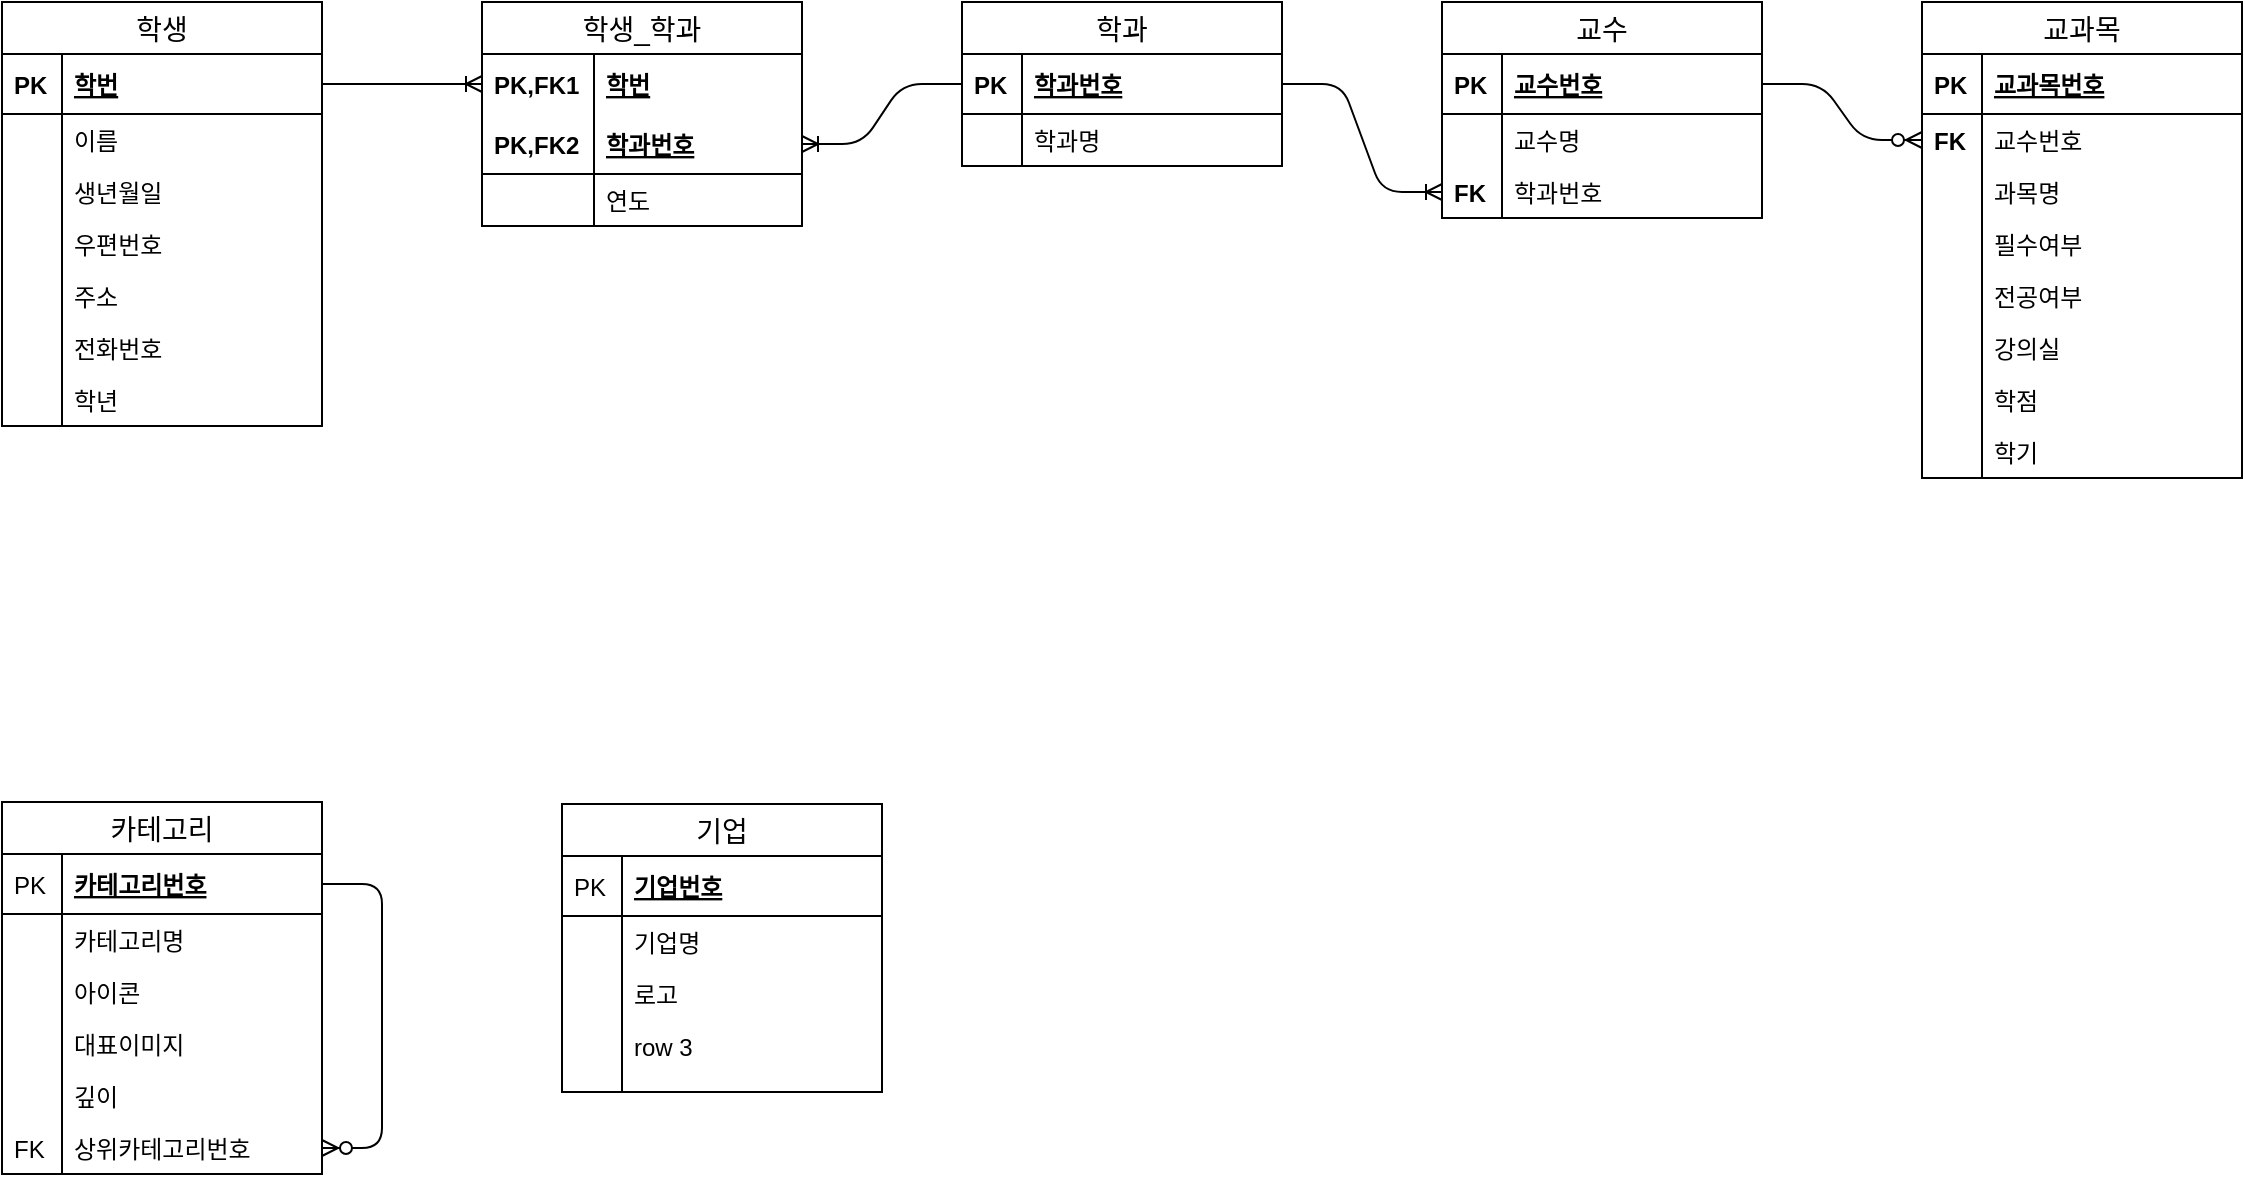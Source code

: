 <mxfile version="12.9.12" type="device"><diagram id="67msY8L__3qkTbniknQO" name="페이지-1"><mxGraphModel dx="1422" dy="846" grid="1" gridSize="10" guides="1" tooltips="1" connect="1" arrows="1" fold="1" page="1" pageScale="1" pageWidth="827" pageHeight="1169" math="0" shadow="0"><root><mxCell id="0"/><mxCell id="1" parent="0"/><mxCell id="elyZxw_b4_YgkKWD8etE-1" value="학생" style="swimlane;fontStyle=0;childLayout=stackLayout;horizontal=1;startSize=26;horizontalStack=0;resizeParent=1;resizeParentMax=0;resizeLast=0;collapsible=1;marginBottom=0;align=center;fontSize=14;" vertex="1" parent="1"><mxGeometry x="40" y="40" width="160" height="212" as="geometry"/></mxCell><mxCell id="elyZxw_b4_YgkKWD8etE-2" value="학번" style="shape=partialRectangle;top=0;left=0;right=0;bottom=1;align=left;verticalAlign=middle;fillColor=none;spacingLeft=34;spacingRight=4;overflow=hidden;rotatable=0;points=[[0,0.5],[1,0.5]];portConstraint=eastwest;dropTarget=0;fontStyle=5;fontSize=12;" vertex="1" parent="elyZxw_b4_YgkKWD8etE-1"><mxGeometry y="26" width="160" height="30" as="geometry"/></mxCell><mxCell id="elyZxw_b4_YgkKWD8etE-3" value="PK" style="shape=partialRectangle;top=0;left=0;bottom=0;fillColor=none;align=left;verticalAlign=middle;spacingLeft=4;spacingRight=4;overflow=hidden;rotatable=0;points=[];portConstraint=eastwest;part=1;fontSize=12;fontStyle=1" vertex="1" connectable="0" parent="elyZxw_b4_YgkKWD8etE-2"><mxGeometry width="30" height="30" as="geometry"/></mxCell><mxCell id="elyZxw_b4_YgkKWD8etE-4" value="이름" style="shape=partialRectangle;top=0;left=0;right=0;bottom=0;align=left;verticalAlign=top;fillColor=none;spacingLeft=34;spacingRight=4;overflow=hidden;rotatable=0;points=[[0,0.5],[1,0.5]];portConstraint=eastwest;dropTarget=0;fontSize=12;" vertex="1" parent="elyZxw_b4_YgkKWD8etE-1"><mxGeometry y="56" width="160" height="26" as="geometry"/></mxCell><mxCell id="elyZxw_b4_YgkKWD8etE-5" value="" style="shape=partialRectangle;top=0;left=0;bottom=0;fillColor=none;align=left;verticalAlign=top;spacingLeft=4;spacingRight=4;overflow=hidden;rotatable=0;points=[];portConstraint=eastwest;part=1;fontSize=12;" vertex="1" connectable="0" parent="elyZxw_b4_YgkKWD8etE-4"><mxGeometry width="30" height="26" as="geometry"/></mxCell><mxCell id="elyZxw_b4_YgkKWD8etE-6" value="생년월일" style="shape=partialRectangle;top=0;left=0;right=0;bottom=0;align=left;verticalAlign=top;fillColor=none;spacingLeft=34;spacingRight=4;overflow=hidden;rotatable=0;points=[[0,0.5],[1,0.5]];portConstraint=eastwest;dropTarget=0;fontSize=12;" vertex="1" parent="elyZxw_b4_YgkKWD8etE-1"><mxGeometry y="82" width="160" height="26" as="geometry"/></mxCell><mxCell id="elyZxw_b4_YgkKWD8etE-7" value="" style="shape=partialRectangle;top=0;left=0;bottom=0;fillColor=none;align=left;verticalAlign=top;spacingLeft=4;spacingRight=4;overflow=hidden;rotatable=0;points=[];portConstraint=eastwest;part=1;fontSize=12;" vertex="1" connectable="0" parent="elyZxw_b4_YgkKWD8etE-6"><mxGeometry width="30" height="26" as="geometry"/></mxCell><mxCell id="elyZxw_b4_YgkKWD8etE-8" value="우편번호" style="shape=partialRectangle;top=0;left=0;right=0;bottom=0;align=left;verticalAlign=top;fillColor=none;spacingLeft=34;spacingRight=4;overflow=hidden;rotatable=0;points=[[0,0.5],[1,0.5]];portConstraint=eastwest;dropTarget=0;fontSize=12;" vertex="1" parent="elyZxw_b4_YgkKWD8etE-1"><mxGeometry y="108" width="160" height="26" as="geometry"/></mxCell><mxCell id="elyZxw_b4_YgkKWD8etE-9" value="" style="shape=partialRectangle;top=0;left=0;bottom=0;fillColor=none;align=left;verticalAlign=top;spacingLeft=4;spacingRight=4;overflow=hidden;rotatable=0;points=[];portConstraint=eastwest;part=1;fontSize=12;" vertex="1" connectable="0" parent="elyZxw_b4_YgkKWD8etE-8"><mxGeometry width="30" height="26" as="geometry"/></mxCell><mxCell id="elyZxw_b4_YgkKWD8etE-12" value="주소" style="shape=partialRectangle;top=0;left=0;right=0;bottom=0;align=left;verticalAlign=top;fillColor=none;spacingLeft=34;spacingRight=4;overflow=hidden;rotatable=0;points=[[0,0.5],[1,0.5]];portConstraint=eastwest;dropTarget=0;fontSize=12;" vertex="1" parent="elyZxw_b4_YgkKWD8etE-1"><mxGeometry y="134" width="160" height="26" as="geometry"/></mxCell><mxCell id="elyZxw_b4_YgkKWD8etE-13" value="" style="shape=partialRectangle;top=0;left=0;bottom=0;fillColor=none;align=left;verticalAlign=top;spacingLeft=4;spacingRight=4;overflow=hidden;rotatable=0;points=[];portConstraint=eastwest;part=1;fontSize=12;" vertex="1" connectable="0" parent="elyZxw_b4_YgkKWD8etE-12"><mxGeometry width="30" height="26" as="geometry"/></mxCell><mxCell id="elyZxw_b4_YgkKWD8etE-14" value="전화번호" style="shape=partialRectangle;top=0;left=0;right=0;bottom=0;align=left;verticalAlign=top;fillColor=none;spacingLeft=34;spacingRight=4;overflow=hidden;rotatable=0;points=[[0,0.5],[1,0.5]];portConstraint=eastwest;dropTarget=0;fontSize=12;" vertex="1" parent="elyZxw_b4_YgkKWD8etE-1"><mxGeometry y="160" width="160" height="26" as="geometry"/></mxCell><mxCell id="elyZxw_b4_YgkKWD8etE-15" value="" style="shape=partialRectangle;top=0;left=0;bottom=0;fillColor=none;align=left;verticalAlign=top;spacingLeft=4;spacingRight=4;overflow=hidden;rotatable=0;points=[];portConstraint=eastwest;part=1;fontSize=12;" vertex="1" connectable="0" parent="elyZxw_b4_YgkKWD8etE-14"><mxGeometry width="30" height="26" as="geometry"/></mxCell><mxCell id="elyZxw_b4_YgkKWD8etE-16" value="학년" style="shape=partialRectangle;top=0;left=0;right=0;bottom=0;align=left;verticalAlign=top;fillColor=none;spacingLeft=34;spacingRight=4;overflow=hidden;rotatable=0;points=[[0,0.5],[1,0.5]];portConstraint=eastwest;dropTarget=0;fontSize=12;" vertex="1" parent="elyZxw_b4_YgkKWD8etE-1"><mxGeometry y="186" width="160" height="26" as="geometry"/></mxCell><mxCell id="elyZxw_b4_YgkKWD8etE-17" value="" style="shape=partialRectangle;top=0;left=0;bottom=0;fillColor=none;align=left;verticalAlign=top;spacingLeft=4;spacingRight=4;overflow=hidden;rotatable=0;points=[];portConstraint=eastwest;part=1;fontSize=12;" vertex="1" connectable="0" parent="elyZxw_b4_YgkKWD8etE-16"><mxGeometry width="30" height="26" as="geometry"/></mxCell><mxCell id="elyZxw_b4_YgkKWD8etE-25" value="" style="edgeStyle=entityRelationEdgeStyle;fontSize=12;html=1;endArrow=ERoneToMany;entryX=0;entryY=0.5;entryDx=0;entryDy=0;" edge="1" parent="1" source="elyZxw_b4_YgkKWD8etE-2" target="elyZxw_b4_YgkKWD8etE-19"><mxGeometry width="100" height="100" relative="1" as="geometry"><mxPoint x="200" y="80" as="sourcePoint"/><mxPoint x="300" y="-20" as="targetPoint"/></mxGeometry></mxCell><mxCell id="elyZxw_b4_YgkKWD8etE-26" value="학과" style="swimlane;fontStyle=0;childLayout=stackLayout;horizontal=1;startSize=26;horizontalStack=0;resizeParent=1;resizeParentMax=0;resizeLast=0;collapsible=1;marginBottom=0;align=center;fontSize=14;" vertex="1" parent="1"><mxGeometry x="520" y="40" width="160" height="82" as="geometry"/></mxCell><mxCell id="elyZxw_b4_YgkKWD8etE-27" value="학과번호" style="shape=partialRectangle;top=0;left=0;right=0;bottom=1;align=left;verticalAlign=middle;fillColor=none;spacingLeft=34;spacingRight=4;overflow=hidden;rotatable=0;points=[[0,0.5],[1,0.5]];portConstraint=eastwest;dropTarget=0;fontStyle=5;fontSize=12;" vertex="1" parent="elyZxw_b4_YgkKWD8etE-26"><mxGeometry y="26" width="160" height="30" as="geometry"/></mxCell><mxCell id="elyZxw_b4_YgkKWD8etE-28" value="PK" style="shape=partialRectangle;top=0;left=0;bottom=0;fillColor=none;align=left;verticalAlign=middle;spacingLeft=4;spacingRight=4;overflow=hidden;rotatable=0;points=[];portConstraint=eastwest;part=1;fontSize=12;fontStyle=1" vertex="1" connectable="0" parent="elyZxw_b4_YgkKWD8etE-27"><mxGeometry width="30" height="30" as="geometry"/></mxCell><mxCell id="elyZxw_b4_YgkKWD8etE-29" value="학과명" style="shape=partialRectangle;top=0;left=0;right=0;bottom=0;align=left;verticalAlign=top;fillColor=none;spacingLeft=34;spacingRight=4;overflow=hidden;rotatable=0;points=[[0,0.5],[1,0.5]];portConstraint=eastwest;dropTarget=0;fontSize=12;" vertex="1" parent="elyZxw_b4_YgkKWD8etE-26"><mxGeometry y="56" width="160" height="26" as="geometry"/></mxCell><mxCell id="elyZxw_b4_YgkKWD8etE-30" value="" style="shape=partialRectangle;top=0;left=0;bottom=0;fillColor=none;align=left;verticalAlign=top;spacingLeft=4;spacingRight=4;overflow=hidden;rotatable=0;points=[];portConstraint=eastwest;part=1;fontSize=12;" vertex="1" connectable="0" parent="elyZxw_b4_YgkKWD8etE-29"><mxGeometry width="30" height="26" as="geometry"/></mxCell><mxCell id="elyZxw_b4_YgkKWD8etE-37" value="" style="edgeStyle=entityRelationEdgeStyle;fontSize=12;html=1;endArrow=none;endFill=0;startArrow=ERoneToMany;startFill=0;" edge="1" parent="1" source="elyZxw_b4_YgkKWD8etE-21" target="elyZxw_b4_YgkKWD8etE-27"><mxGeometry width="100" height="100" relative="1" as="geometry"><mxPoint x="440" y="110" as="sourcePoint"/><mxPoint x="540" y="10" as="targetPoint"/></mxGeometry></mxCell><mxCell id="elyZxw_b4_YgkKWD8etE-38" value="교수" style="swimlane;fontStyle=0;childLayout=stackLayout;horizontal=1;startSize=26;horizontalStack=0;resizeParent=1;resizeParentMax=0;resizeLast=0;collapsible=1;marginBottom=0;align=center;fontSize=14;" vertex="1" parent="1"><mxGeometry x="760" y="40" width="160" height="108" as="geometry"/></mxCell><mxCell id="elyZxw_b4_YgkKWD8etE-39" value="교수번호" style="shape=partialRectangle;top=0;left=0;right=0;bottom=1;align=left;verticalAlign=middle;fillColor=none;spacingLeft=34;spacingRight=4;overflow=hidden;rotatable=0;points=[[0,0.5],[1,0.5]];portConstraint=eastwest;dropTarget=0;fontStyle=5;fontSize=12;" vertex="1" parent="elyZxw_b4_YgkKWD8etE-38"><mxGeometry y="26" width="160" height="30" as="geometry"/></mxCell><mxCell id="elyZxw_b4_YgkKWD8etE-40" value="PK" style="shape=partialRectangle;top=0;left=0;bottom=0;fillColor=none;align=left;verticalAlign=middle;spacingLeft=4;spacingRight=4;overflow=hidden;rotatable=0;points=[];portConstraint=eastwest;part=1;fontSize=12;fontStyle=1" vertex="1" connectable="0" parent="elyZxw_b4_YgkKWD8etE-39"><mxGeometry width="30" height="30" as="geometry"/></mxCell><mxCell id="elyZxw_b4_YgkKWD8etE-41" value="교수명" style="shape=partialRectangle;top=0;left=0;right=0;bottom=0;align=left;verticalAlign=top;fillColor=none;spacingLeft=34;spacingRight=4;overflow=hidden;rotatable=0;points=[[0,0.5],[1,0.5]];portConstraint=eastwest;dropTarget=0;fontSize=12;" vertex="1" parent="elyZxw_b4_YgkKWD8etE-38"><mxGeometry y="56" width="160" height="26" as="geometry"/></mxCell><mxCell id="elyZxw_b4_YgkKWD8etE-42" value="" style="shape=partialRectangle;top=0;left=0;bottom=0;fillColor=none;align=left;verticalAlign=top;spacingLeft=4;spacingRight=4;overflow=hidden;rotatable=0;points=[];portConstraint=eastwest;part=1;fontSize=12;" vertex="1" connectable="0" parent="elyZxw_b4_YgkKWD8etE-41"><mxGeometry width="30" height="26" as="geometry"/></mxCell><mxCell id="elyZxw_b4_YgkKWD8etE-49" value="학과번호" style="shape=partialRectangle;top=0;left=0;right=0;bottom=0;align=left;verticalAlign=top;fillColor=none;spacingLeft=34;spacingRight=4;overflow=hidden;rotatable=0;points=[[0,0.5],[1,0.5]];portConstraint=eastwest;dropTarget=0;fontSize=12;" vertex="1" parent="elyZxw_b4_YgkKWD8etE-38"><mxGeometry y="82" width="160" height="26" as="geometry"/></mxCell><mxCell id="elyZxw_b4_YgkKWD8etE-50" value="FK" style="shape=partialRectangle;top=0;left=0;bottom=0;fillColor=none;align=left;verticalAlign=top;spacingLeft=4;spacingRight=4;overflow=hidden;rotatable=0;points=[];portConstraint=eastwest;part=1;fontSize=12;fontStyle=1" vertex="1" connectable="0" parent="elyZxw_b4_YgkKWD8etE-49"><mxGeometry width="30" height="26" as="geometry"/></mxCell><mxCell id="elyZxw_b4_YgkKWD8etE-51" value="" style="edgeStyle=entityRelationEdgeStyle;fontSize=12;html=1;endArrow=ERoneToMany;" edge="1" parent="1" source="elyZxw_b4_YgkKWD8etE-27" target="elyZxw_b4_YgkKWD8etE-49"><mxGeometry width="100" height="100" relative="1" as="geometry"><mxPoint x="680" y="80" as="sourcePoint"/><mxPoint x="780" y="-20" as="targetPoint"/></mxGeometry></mxCell><mxCell id="elyZxw_b4_YgkKWD8etE-52" value="교과목" style="swimlane;fontStyle=0;childLayout=stackLayout;horizontal=1;startSize=26;horizontalStack=0;resizeParent=1;resizeParentMax=0;resizeLast=0;collapsible=1;marginBottom=0;align=center;fontSize=14;" vertex="1" parent="1"><mxGeometry x="1000" y="40" width="160" height="238" as="geometry"/></mxCell><mxCell id="elyZxw_b4_YgkKWD8etE-53" value="교과목번호" style="shape=partialRectangle;top=0;left=0;right=0;bottom=1;align=left;verticalAlign=middle;fillColor=none;spacingLeft=34;spacingRight=4;overflow=hidden;rotatable=0;points=[[0,0.5],[1,0.5]];portConstraint=eastwest;dropTarget=0;fontStyle=5;fontSize=12;" vertex="1" parent="elyZxw_b4_YgkKWD8etE-52"><mxGeometry y="26" width="160" height="30" as="geometry"/></mxCell><mxCell id="elyZxw_b4_YgkKWD8etE-54" value="PK" style="shape=partialRectangle;top=0;left=0;bottom=0;fillColor=none;align=left;verticalAlign=middle;spacingLeft=4;spacingRight=4;overflow=hidden;rotatable=0;points=[];portConstraint=eastwest;part=1;fontSize=12;fontStyle=1" vertex="1" connectable="0" parent="elyZxw_b4_YgkKWD8etE-53"><mxGeometry width="30" height="30" as="geometry"/></mxCell><mxCell id="elyZxw_b4_YgkKWD8etE-55" value="교수번호" style="shape=partialRectangle;top=0;left=0;right=0;bottom=0;align=left;verticalAlign=top;fillColor=none;spacingLeft=34;spacingRight=4;overflow=hidden;rotatable=0;points=[[0,0.5],[1,0.5]];portConstraint=eastwest;dropTarget=0;fontSize=12;" vertex="1" parent="elyZxw_b4_YgkKWD8etE-52"><mxGeometry y="56" width="160" height="26" as="geometry"/></mxCell><mxCell id="elyZxw_b4_YgkKWD8etE-56" value="FK" style="shape=partialRectangle;top=0;left=0;bottom=0;fillColor=none;align=left;verticalAlign=top;spacingLeft=4;spacingRight=4;overflow=hidden;rotatable=0;points=[];portConstraint=eastwest;part=1;fontSize=12;fontStyle=1" vertex="1" connectable="0" parent="elyZxw_b4_YgkKWD8etE-55"><mxGeometry width="30" height="26" as="geometry"/></mxCell><mxCell id="elyZxw_b4_YgkKWD8etE-57" value="과목명" style="shape=partialRectangle;top=0;left=0;right=0;bottom=0;align=left;verticalAlign=top;fillColor=none;spacingLeft=34;spacingRight=4;overflow=hidden;rotatable=0;points=[[0,0.5],[1,0.5]];portConstraint=eastwest;dropTarget=0;fontSize=12;" vertex="1" parent="elyZxw_b4_YgkKWD8etE-52"><mxGeometry y="82" width="160" height="26" as="geometry"/></mxCell><mxCell id="elyZxw_b4_YgkKWD8etE-58" value="" style="shape=partialRectangle;top=0;left=0;bottom=0;fillColor=none;align=left;verticalAlign=top;spacingLeft=4;spacingRight=4;overflow=hidden;rotatable=0;points=[];portConstraint=eastwest;part=1;fontSize=12;" vertex="1" connectable="0" parent="elyZxw_b4_YgkKWD8etE-57"><mxGeometry width="30" height="26" as="geometry"/></mxCell><mxCell id="elyZxw_b4_YgkKWD8etE-59" value="필수여부" style="shape=partialRectangle;top=0;left=0;right=0;bottom=0;align=left;verticalAlign=top;fillColor=none;spacingLeft=34;spacingRight=4;overflow=hidden;rotatable=0;points=[[0,0.5],[1,0.5]];portConstraint=eastwest;dropTarget=0;fontSize=12;" vertex="1" parent="elyZxw_b4_YgkKWD8etE-52"><mxGeometry y="108" width="160" height="26" as="geometry"/></mxCell><mxCell id="elyZxw_b4_YgkKWD8etE-60" value="" style="shape=partialRectangle;top=0;left=0;bottom=0;fillColor=none;align=left;verticalAlign=top;spacingLeft=4;spacingRight=4;overflow=hidden;rotatable=0;points=[];portConstraint=eastwest;part=1;fontSize=12;" vertex="1" connectable="0" parent="elyZxw_b4_YgkKWD8etE-59"><mxGeometry width="30" height="26" as="geometry"/></mxCell><mxCell id="elyZxw_b4_YgkKWD8etE-63" value="전공여부" style="shape=partialRectangle;top=0;left=0;right=0;bottom=0;align=left;verticalAlign=top;fillColor=none;spacingLeft=34;spacingRight=4;overflow=hidden;rotatable=0;points=[[0,0.5],[1,0.5]];portConstraint=eastwest;dropTarget=0;fontSize=12;" vertex="1" parent="elyZxw_b4_YgkKWD8etE-52"><mxGeometry y="134" width="160" height="26" as="geometry"/></mxCell><mxCell id="elyZxw_b4_YgkKWD8etE-64" value="" style="shape=partialRectangle;top=0;left=0;bottom=0;fillColor=none;align=left;verticalAlign=top;spacingLeft=4;spacingRight=4;overflow=hidden;rotatable=0;points=[];portConstraint=eastwest;part=1;fontSize=12;" vertex="1" connectable="0" parent="elyZxw_b4_YgkKWD8etE-63"><mxGeometry width="30" height="26" as="geometry"/></mxCell><mxCell id="elyZxw_b4_YgkKWD8etE-65" value="강의실" style="shape=partialRectangle;top=0;left=0;right=0;bottom=0;align=left;verticalAlign=top;fillColor=none;spacingLeft=34;spacingRight=4;overflow=hidden;rotatable=0;points=[[0,0.5],[1,0.5]];portConstraint=eastwest;dropTarget=0;fontSize=12;" vertex="1" parent="elyZxw_b4_YgkKWD8etE-52"><mxGeometry y="160" width="160" height="26" as="geometry"/></mxCell><mxCell id="elyZxw_b4_YgkKWD8etE-66" value="" style="shape=partialRectangle;top=0;left=0;bottom=0;fillColor=none;align=left;verticalAlign=top;spacingLeft=4;spacingRight=4;overflow=hidden;rotatable=0;points=[];portConstraint=eastwest;part=1;fontSize=12;" vertex="1" connectable="0" parent="elyZxw_b4_YgkKWD8etE-65"><mxGeometry width="30" height="26" as="geometry"/></mxCell><mxCell id="elyZxw_b4_YgkKWD8etE-67" value="학점" style="shape=partialRectangle;top=0;left=0;right=0;bottom=0;align=left;verticalAlign=top;fillColor=none;spacingLeft=34;spacingRight=4;overflow=hidden;rotatable=0;points=[[0,0.5],[1,0.5]];portConstraint=eastwest;dropTarget=0;fontSize=12;" vertex="1" parent="elyZxw_b4_YgkKWD8etE-52"><mxGeometry y="186" width="160" height="26" as="geometry"/></mxCell><mxCell id="elyZxw_b4_YgkKWD8etE-68" value="" style="shape=partialRectangle;top=0;left=0;bottom=0;fillColor=none;align=left;verticalAlign=top;spacingLeft=4;spacingRight=4;overflow=hidden;rotatable=0;points=[];portConstraint=eastwest;part=1;fontSize=12;" vertex="1" connectable="0" parent="elyZxw_b4_YgkKWD8etE-67"><mxGeometry width="30" height="26" as="geometry"/></mxCell><mxCell id="elyZxw_b4_YgkKWD8etE-69" value="학기" style="shape=partialRectangle;top=0;left=0;right=0;bottom=0;align=left;verticalAlign=top;fillColor=none;spacingLeft=34;spacingRight=4;overflow=hidden;rotatable=0;points=[[0,0.5],[1,0.5]];portConstraint=eastwest;dropTarget=0;fontSize=12;" vertex="1" parent="elyZxw_b4_YgkKWD8etE-52"><mxGeometry y="212" width="160" height="26" as="geometry"/></mxCell><mxCell id="elyZxw_b4_YgkKWD8etE-70" value="" style="shape=partialRectangle;top=0;left=0;bottom=0;fillColor=none;align=left;verticalAlign=top;spacingLeft=4;spacingRight=4;overflow=hidden;rotatable=0;points=[];portConstraint=eastwest;part=1;fontSize=12;" vertex="1" connectable="0" parent="elyZxw_b4_YgkKWD8etE-69"><mxGeometry width="30" height="26" as="geometry"/></mxCell><mxCell id="elyZxw_b4_YgkKWD8etE-71" value="" style="edgeStyle=entityRelationEdgeStyle;fontSize=12;html=1;endArrow=ERzeroToMany;endFill=1;" edge="1" parent="1" source="elyZxw_b4_YgkKWD8etE-39" target="elyZxw_b4_YgkKWD8etE-55"><mxGeometry width="100" height="100" relative="1" as="geometry"><mxPoint x="870" y="80" as="sourcePoint"/><mxPoint x="970" y="-20" as="targetPoint"/></mxGeometry></mxCell><mxCell id="elyZxw_b4_YgkKWD8etE-18" value="학생_학과" style="swimlane;fontStyle=0;childLayout=stackLayout;horizontal=1;startSize=26;horizontalStack=0;resizeParent=1;resizeParentMax=0;resizeLast=0;collapsible=1;marginBottom=0;align=center;fontSize=14;" vertex="1" parent="1"><mxGeometry x="280" y="40" width="160" height="112" as="geometry"/></mxCell><mxCell id="elyZxw_b4_YgkKWD8etE-19" value="학번" style="shape=partialRectangle;top=0;left=0;right=0;bottom=0;align=left;verticalAlign=middle;fillColor=none;spacingLeft=60;spacingRight=4;overflow=hidden;rotatable=0;points=[[0,0.5],[1,0.5]];portConstraint=eastwest;dropTarget=0;fontStyle=5;fontSize=12;" vertex="1" parent="elyZxw_b4_YgkKWD8etE-18"><mxGeometry y="26" width="160" height="30" as="geometry"/></mxCell><mxCell id="elyZxw_b4_YgkKWD8etE-20" value="PK,FK1" style="shape=partialRectangle;fontStyle=1;top=0;left=0;bottom=0;fillColor=none;align=left;verticalAlign=middle;spacingLeft=4;spacingRight=4;overflow=hidden;rotatable=0;points=[];portConstraint=eastwest;part=1;fontSize=12;" vertex="1" connectable="0" parent="elyZxw_b4_YgkKWD8etE-19"><mxGeometry width="56" height="30" as="geometry"/></mxCell><mxCell id="elyZxw_b4_YgkKWD8etE-21" value="학과번호" style="shape=partialRectangle;top=0;left=0;right=0;bottom=1;align=left;verticalAlign=middle;fillColor=none;spacingLeft=60;spacingRight=4;overflow=hidden;rotatable=0;points=[[0,0.5],[1,0.5]];portConstraint=eastwest;dropTarget=0;fontStyle=5;fontSize=12;" vertex="1" parent="elyZxw_b4_YgkKWD8etE-18"><mxGeometry y="56" width="160" height="30" as="geometry"/></mxCell><mxCell id="elyZxw_b4_YgkKWD8etE-22" value="PK,FK2" style="shape=partialRectangle;fontStyle=1;top=0;left=0;bottom=0;fillColor=none;align=left;verticalAlign=middle;spacingLeft=4;spacingRight=4;overflow=hidden;rotatable=0;points=[];portConstraint=eastwest;part=1;fontSize=12;" vertex="1" connectable="0" parent="elyZxw_b4_YgkKWD8etE-21"><mxGeometry width="56" height="30" as="geometry"/></mxCell><mxCell id="elyZxw_b4_YgkKWD8etE-23" value="연도" style="shape=partialRectangle;top=0;left=0;right=0;bottom=0;align=left;verticalAlign=top;fillColor=none;spacingLeft=60;spacingRight=4;overflow=hidden;rotatable=0;points=[[0,0.5],[1,0.5]];portConstraint=eastwest;dropTarget=0;fontSize=12;" vertex="1" parent="elyZxw_b4_YgkKWD8etE-18"><mxGeometry y="86" width="160" height="26" as="geometry"/></mxCell><mxCell id="elyZxw_b4_YgkKWD8etE-24" value="" style="shape=partialRectangle;top=0;left=0;bottom=0;fillColor=none;align=left;verticalAlign=top;spacingLeft=4;spacingRight=4;overflow=hidden;rotatable=0;points=[];portConstraint=eastwest;part=1;fontSize=12;" vertex="1" connectable="0" parent="elyZxw_b4_YgkKWD8etE-23"><mxGeometry width="56" height="26" as="geometry"/></mxCell><mxCell id="elyZxw_b4_YgkKWD8etE-74" value="카테고리" style="swimlane;fontStyle=0;childLayout=stackLayout;horizontal=1;startSize=26;horizontalStack=0;resizeParent=1;resizeParentMax=0;resizeLast=0;collapsible=1;marginBottom=0;align=center;fontSize=14;" vertex="1" parent="1"><mxGeometry x="40" y="440" width="160" height="186" as="geometry"/></mxCell><mxCell id="elyZxw_b4_YgkKWD8etE-75" value="카테고리번호" style="shape=partialRectangle;top=0;left=0;right=0;bottom=1;align=left;verticalAlign=middle;fillColor=none;spacingLeft=34;spacingRight=4;overflow=hidden;rotatable=0;points=[[0,0.5],[1,0.5]];portConstraint=eastwest;dropTarget=0;fontStyle=5;fontSize=12;" vertex="1" parent="elyZxw_b4_YgkKWD8etE-74"><mxGeometry y="26" width="160" height="30" as="geometry"/></mxCell><mxCell id="elyZxw_b4_YgkKWD8etE-76" value="PK" style="shape=partialRectangle;top=0;left=0;bottom=0;fillColor=none;align=left;verticalAlign=middle;spacingLeft=4;spacingRight=4;overflow=hidden;rotatable=0;points=[];portConstraint=eastwest;part=1;fontSize=12;" vertex="1" connectable="0" parent="elyZxw_b4_YgkKWD8etE-75"><mxGeometry width="30" height="30" as="geometry"/></mxCell><mxCell id="elyZxw_b4_YgkKWD8etE-77" value="카테고리명" style="shape=partialRectangle;top=0;left=0;right=0;bottom=0;align=left;verticalAlign=top;fillColor=none;spacingLeft=34;spacingRight=4;overflow=hidden;rotatable=0;points=[[0,0.5],[1,0.5]];portConstraint=eastwest;dropTarget=0;fontSize=12;" vertex="1" parent="elyZxw_b4_YgkKWD8etE-74"><mxGeometry y="56" width="160" height="26" as="geometry"/></mxCell><mxCell id="elyZxw_b4_YgkKWD8etE-78" value="" style="shape=partialRectangle;top=0;left=0;bottom=0;fillColor=none;align=left;verticalAlign=top;spacingLeft=4;spacingRight=4;overflow=hidden;rotatable=0;points=[];portConstraint=eastwest;part=1;fontSize=12;" vertex="1" connectable="0" parent="elyZxw_b4_YgkKWD8etE-77"><mxGeometry width="30" height="26" as="geometry"/></mxCell><mxCell id="elyZxw_b4_YgkKWD8etE-79" value="아이콘" style="shape=partialRectangle;top=0;left=0;right=0;bottom=0;align=left;verticalAlign=top;fillColor=none;spacingLeft=34;spacingRight=4;overflow=hidden;rotatable=0;points=[[0,0.5],[1,0.5]];portConstraint=eastwest;dropTarget=0;fontSize=12;" vertex="1" parent="elyZxw_b4_YgkKWD8etE-74"><mxGeometry y="82" width="160" height="26" as="geometry"/></mxCell><mxCell id="elyZxw_b4_YgkKWD8etE-80" value="" style="shape=partialRectangle;top=0;left=0;bottom=0;fillColor=none;align=left;verticalAlign=top;spacingLeft=4;spacingRight=4;overflow=hidden;rotatable=0;points=[];portConstraint=eastwest;part=1;fontSize=12;" vertex="1" connectable="0" parent="elyZxw_b4_YgkKWD8etE-79"><mxGeometry width="30" height="26" as="geometry"/></mxCell><mxCell id="elyZxw_b4_YgkKWD8etE-81" value="대표이미지" style="shape=partialRectangle;top=0;left=0;right=0;bottom=0;align=left;verticalAlign=top;fillColor=none;spacingLeft=34;spacingRight=4;overflow=hidden;rotatable=0;points=[[0,0.5],[1,0.5]];portConstraint=eastwest;dropTarget=0;fontSize=12;" vertex="1" parent="elyZxw_b4_YgkKWD8etE-74"><mxGeometry y="108" width="160" height="26" as="geometry"/></mxCell><mxCell id="elyZxw_b4_YgkKWD8etE-82" value="" style="shape=partialRectangle;top=0;left=0;bottom=0;fillColor=none;align=left;verticalAlign=top;spacingLeft=4;spacingRight=4;overflow=hidden;rotatable=0;points=[];portConstraint=eastwest;part=1;fontSize=12;" vertex="1" connectable="0" parent="elyZxw_b4_YgkKWD8etE-81"><mxGeometry width="30" height="26" as="geometry"/></mxCell><mxCell id="elyZxw_b4_YgkKWD8etE-87" value="깊이" style="shape=partialRectangle;top=0;left=0;right=0;bottom=0;align=left;verticalAlign=top;fillColor=none;spacingLeft=34;spacingRight=4;overflow=hidden;rotatable=0;points=[[0,0.5],[1,0.5]];portConstraint=eastwest;dropTarget=0;fontSize=12;" vertex="1" parent="elyZxw_b4_YgkKWD8etE-74"><mxGeometry y="134" width="160" height="26" as="geometry"/></mxCell><mxCell id="elyZxw_b4_YgkKWD8etE-88" value="" style="shape=partialRectangle;top=0;left=0;bottom=0;fillColor=none;align=left;verticalAlign=top;spacingLeft=4;spacingRight=4;overflow=hidden;rotatable=0;points=[];portConstraint=eastwest;part=1;fontSize=12;" vertex="1" connectable="0" parent="elyZxw_b4_YgkKWD8etE-87"><mxGeometry width="30" height="26" as="geometry"/></mxCell><mxCell id="elyZxw_b4_YgkKWD8etE-85" value="상위카테고리번호" style="shape=partialRectangle;top=0;left=0;right=0;bottom=0;align=left;verticalAlign=top;fillColor=none;spacingLeft=34;spacingRight=4;overflow=hidden;rotatable=0;points=[[0,0.5],[1,0.5]];portConstraint=eastwest;dropTarget=0;fontSize=12;" vertex="1" parent="elyZxw_b4_YgkKWD8etE-74"><mxGeometry y="160" width="160" height="26" as="geometry"/></mxCell><mxCell id="elyZxw_b4_YgkKWD8etE-86" value="FK" style="shape=partialRectangle;top=0;left=0;bottom=0;fillColor=none;align=left;verticalAlign=top;spacingLeft=4;spacingRight=4;overflow=hidden;rotatable=0;points=[];portConstraint=eastwest;part=1;fontSize=12;" vertex="1" connectable="0" parent="elyZxw_b4_YgkKWD8etE-85"><mxGeometry width="30" height="26" as="geometry"/></mxCell><mxCell id="elyZxw_b4_YgkKWD8etE-89" value="" style="edgeStyle=entityRelationEdgeStyle;fontSize=12;html=1;endArrow=ERzeroToMany;endFill=1;exitX=1;exitY=0.5;exitDx=0;exitDy=0;" edge="1" parent="elyZxw_b4_YgkKWD8etE-74" source="elyZxw_b4_YgkKWD8etE-75" target="elyZxw_b4_YgkKWD8etE-85"><mxGeometry width="100" height="100" relative="1" as="geometry"><mxPoint x="260" y="150" as="sourcePoint"/><mxPoint x="440" y="60" as="targetPoint"/></mxGeometry></mxCell><mxCell id="elyZxw_b4_YgkKWD8etE-90" value="기업" style="swimlane;fontStyle=0;childLayout=stackLayout;horizontal=1;startSize=26;horizontalStack=0;resizeParent=1;resizeParentMax=0;resizeLast=0;collapsible=1;marginBottom=0;align=center;fontSize=14;" vertex="1" parent="1"><mxGeometry x="320" y="441" width="160" height="144" as="geometry"/></mxCell><mxCell id="elyZxw_b4_YgkKWD8etE-91" value="기업번호" style="shape=partialRectangle;top=0;left=0;right=0;bottom=1;align=left;verticalAlign=middle;fillColor=none;spacingLeft=34;spacingRight=4;overflow=hidden;rotatable=0;points=[[0,0.5],[1,0.5]];portConstraint=eastwest;dropTarget=0;fontStyle=5;fontSize=12;" vertex="1" parent="elyZxw_b4_YgkKWD8etE-90"><mxGeometry y="26" width="160" height="30" as="geometry"/></mxCell><mxCell id="elyZxw_b4_YgkKWD8etE-92" value="PK" style="shape=partialRectangle;top=0;left=0;bottom=0;fillColor=none;align=left;verticalAlign=middle;spacingLeft=4;spacingRight=4;overflow=hidden;rotatable=0;points=[];portConstraint=eastwest;part=1;fontSize=12;" vertex="1" connectable="0" parent="elyZxw_b4_YgkKWD8etE-91"><mxGeometry width="30" height="30" as="geometry"/></mxCell><mxCell id="elyZxw_b4_YgkKWD8etE-93" value="기업명" style="shape=partialRectangle;top=0;left=0;right=0;bottom=0;align=left;verticalAlign=top;fillColor=none;spacingLeft=34;spacingRight=4;overflow=hidden;rotatable=0;points=[[0,0.5],[1,0.5]];portConstraint=eastwest;dropTarget=0;fontSize=12;" vertex="1" parent="elyZxw_b4_YgkKWD8etE-90"><mxGeometry y="56" width="160" height="26" as="geometry"/></mxCell><mxCell id="elyZxw_b4_YgkKWD8etE-94" value="" style="shape=partialRectangle;top=0;left=0;bottom=0;fillColor=none;align=left;verticalAlign=top;spacingLeft=4;spacingRight=4;overflow=hidden;rotatable=0;points=[];portConstraint=eastwest;part=1;fontSize=12;" vertex="1" connectable="0" parent="elyZxw_b4_YgkKWD8etE-93"><mxGeometry width="30" height="26" as="geometry"/></mxCell><mxCell id="elyZxw_b4_YgkKWD8etE-95" value="로고" style="shape=partialRectangle;top=0;left=0;right=0;bottom=0;align=left;verticalAlign=top;fillColor=none;spacingLeft=34;spacingRight=4;overflow=hidden;rotatable=0;points=[[0,0.5],[1,0.5]];portConstraint=eastwest;dropTarget=0;fontSize=12;" vertex="1" parent="elyZxw_b4_YgkKWD8etE-90"><mxGeometry y="82" width="160" height="26" as="geometry"/></mxCell><mxCell id="elyZxw_b4_YgkKWD8etE-96" value="" style="shape=partialRectangle;top=0;left=0;bottom=0;fillColor=none;align=left;verticalAlign=top;spacingLeft=4;spacingRight=4;overflow=hidden;rotatable=0;points=[];portConstraint=eastwest;part=1;fontSize=12;" vertex="1" connectable="0" parent="elyZxw_b4_YgkKWD8etE-95"><mxGeometry width="30" height="26" as="geometry"/></mxCell><mxCell id="elyZxw_b4_YgkKWD8etE-97" value="row 3" style="shape=partialRectangle;top=0;left=0;right=0;bottom=0;align=left;verticalAlign=top;fillColor=none;spacingLeft=34;spacingRight=4;overflow=hidden;rotatable=0;points=[[0,0.5],[1,0.5]];portConstraint=eastwest;dropTarget=0;fontSize=12;" vertex="1" parent="elyZxw_b4_YgkKWD8etE-90"><mxGeometry y="108" width="160" height="26" as="geometry"/></mxCell><mxCell id="elyZxw_b4_YgkKWD8etE-98" value="" style="shape=partialRectangle;top=0;left=0;bottom=0;fillColor=none;align=left;verticalAlign=top;spacingLeft=4;spacingRight=4;overflow=hidden;rotatable=0;points=[];portConstraint=eastwest;part=1;fontSize=12;" vertex="1" connectable="0" parent="elyZxw_b4_YgkKWD8etE-97"><mxGeometry width="30" height="26" as="geometry"/></mxCell><mxCell id="elyZxw_b4_YgkKWD8etE-99" value="" style="shape=partialRectangle;top=0;left=0;right=0;bottom=0;align=left;verticalAlign=top;fillColor=none;spacingLeft=34;spacingRight=4;overflow=hidden;rotatable=0;points=[[0,0.5],[1,0.5]];portConstraint=eastwest;dropTarget=0;fontSize=12;" vertex="1" parent="elyZxw_b4_YgkKWD8etE-90"><mxGeometry y="134" width="160" height="10" as="geometry"/></mxCell><mxCell id="elyZxw_b4_YgkKWD8etE-100" value="" style="shape=partialRectangle;top=0;left=0;bottom=0;fillColor=none;align=left;verticalAlign=top;spacingLeft=4;spacingRight=4;overflow=hidden;rotatable=0;points=[];portConstraint=eastwest;part=1;fontSize=12;" vertex="1" connectable="0" parent="elyZxw_b4_YgkKWD8etE-99"><mxGeometry width="30" height="10" as="geometry"/></mxCell></root></mxGraphModel></diagram></mxfile>